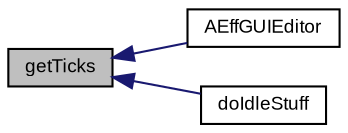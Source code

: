 digraph "getTicks"
{
  bgcolor="transparent";
  edge [fontname="Arial",fontsize="9",labelfontname="Arial",labelfontsize="9"];
  node [fontname="Arial",fontsize="9",shape=record];
  rankdir="LR";
  Node1 [label="getTicks",height=0.2,width=0.4,color="black", fillcolor="grey75", style="filled" fontcolor="black"];
  Node1 -> Node2 [dir="back",color="midnightblue",fontsize="9",style="solid",fontname="Arial"];
  Node2 [label="AEffGUIEditor",height=0.2,width=0.4,color="black",URL="$class_a_eff_g_u_i_editor.html#a1607650d2fb5f4a088b4003ed5d1ce87"];
  Node1 -> Node3 [dir="back",color="midnightblue",fontsize="9",style="solid",fontname="Arial"];
  Node3 [label="doIdleStuff",height=0.2,width=0.4,color="black",URL="$class_a_eff_g_u_i_editor.html#a1730dc80596102088370374a9f0abce6"];
}
